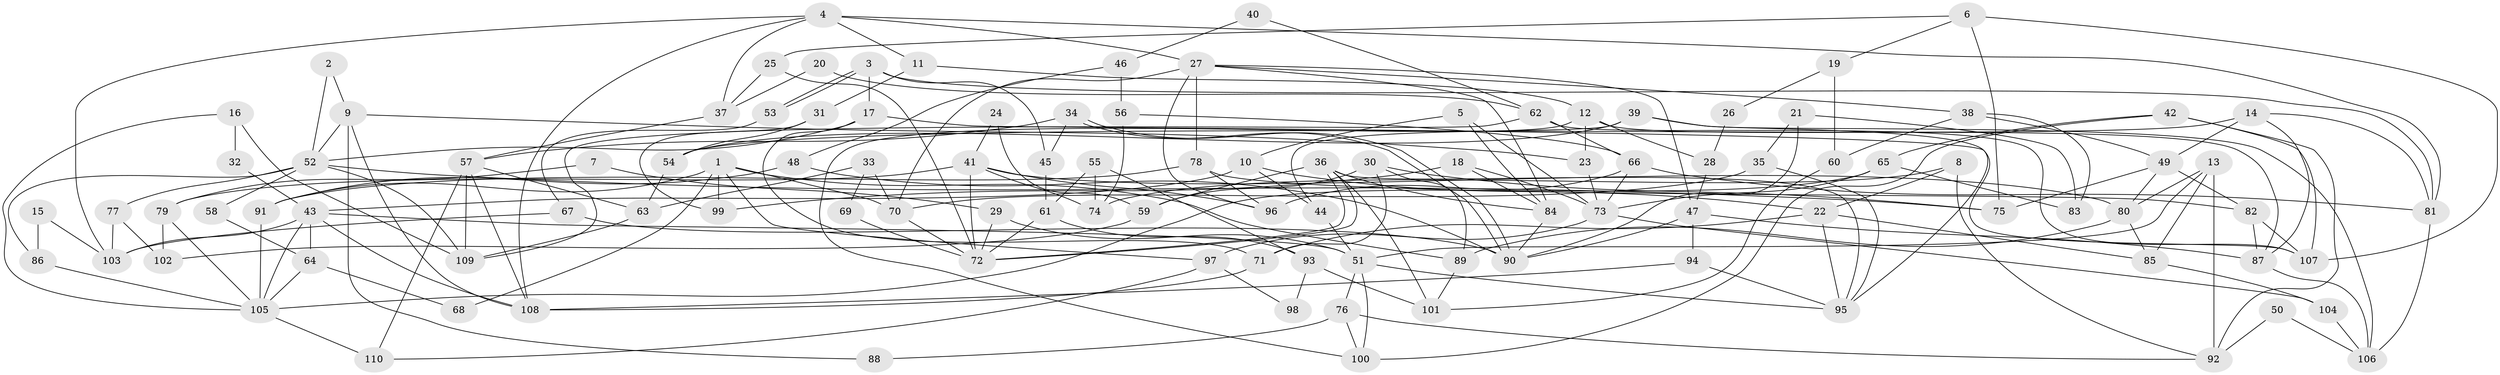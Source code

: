 // coarse degree distribution, {10: 0.03636363636363636, 5: 0.18181818181818182, 4: 0.18181818181818182, 9: 0.03636363636363636, 8: 0.07272727272727272, 6: 0.10909090909090909, 12: 0.01818181818181818, 2: 0.12727272727272726, 3: 0.18181818181818182, 11: 0.01818181818181818, 14: 0.01818181818181818, 7: 0.01818181818181818}
// Generated by graph-tools (version 1.1) at 2025/51/03/04/25 22:51:17]
// undirected, 110 vertices, 220 edges
graph export_dot {
  node [color=gray90,style=filled];
  1;
  2;
  3;
  4;
  5;
  6;
  7;
  8;
  9;
  10;
  11;
  12;
  13;
  14;
  15;
  16;
  17;
  18;
  19;
  20;
  21;
  22;
  23;
  24;
  25;
  26;
  27;
  28;
  29;
  30;
  31;
  32;
  33;
  34;
  35;
  36;
  37;
  38;
  39;
  40;
  41;
  42;
  43;
  44;
  45;
  46;
  47;
  48;
  49;
  50;
  51;
  52;
  53;
  54;
  55;
  56;
  57;
  58;
  59;
  60;
  61;
  62;
  63;
  64;
  65;
  66;
  67;
  68;
  69;
  70;
  71;
  72;
  73;
  74;
  75;
  76;
  77;
  78;
  79;
  80;
  81;
  82;
  83;
  84;
  85;
  86;
  87;
  88;
  89;
  90;
  91;
  92;
  93;
  94;
  95;
  96;
  97;
  98;
  99;
  100;
  101;
  102;
  103;
  104;
  105;
  106;
  107;
  108;
  109;
  110;
  1 -- 89;
  1 -- 91;
  1 -- 68;
  1 -- 70;
  1 -- 97;
  1 -- 99;
  2 -- 52;
  2 -- 9;
  3 -- 81;
  3 -- 53;
  3 -- 53;
  3 -- 17;
  3 -- 45;
  4 -- 37;
  4 -- 27;
  4 -- 11;
  4 -- 81;
  4 -- 103;
  4 -- 108;
  5 -- 84;
  5 -- 73;
  5 -- 10;
  6 -- 107;
  6 -- 75;
  6 -- 19;
  6 -- 25;
  7 -- 29;
  7 -- 79;
  8 -- 92;
  8 -- 22;
  8 -- 74;
  9 -- 23;
  9 -- 52;
  9 -- 88;
  9 -- 108;
  10 -- 22;
  10 -- 43;
  10 -- 44;
  11 -- 31;
  11 -- 12;
  12 -- 100;
  12 -- 23;
  12 -- 28;
  12 -- 87;
  13 -- 80;
  13 -- 51;
  13 -- 85;
  13 -- 92;
  14 -- 87;
  14 -- 81;
  14 -- 49;
  14 -- 54;
  15 -- 86;
  15 -- 103;
  16 -- 105;
  16 -- 109;
  16 -- 32;
  17 -- 71;
  17 -- 52;
  17 -- 107;
  18 -- 73;
  18 -- 84;
  18 -- 99;
  19 -- 60;
  19 -- 26;
  20 -- 37;
  20 -- 62;
  21 -- 90;
  21 -- 35;
  21 -- 83;
  22 -- 85;
  22 -- 95;
  22 -- 71;
  23 -- 73;
  24 -- 59;
  24 -- 41;
  25 -- 72;
  25 -- 37;
  26 -- 28;
  27 -- 47;
  27 -- 78;
  27 -- 38;
  27 -- 70;
  27 -- 84;
  27 -- 96;
  28 -- 47;
  29 -- 51;
  29 -- 72;
  30 -- 75;
  30 -- 71;
  30 -- 59;
  30 -- 89;
  31 -- 54;
  31 -- 99;
  32 -- 43;
  33 -- 63;
  33 -- 70;
  33 -- 69;
  34 -- 90;
  34 -- 90;
  34 -- 57;
  34 -- 45;
  35 -- 95;
  35 -- 70;
  36 -- 72;
  36 -- 72;
  36 -- 84;
  36 -- 59;
  36 -- 95;
  36 -- 101;
  37 -- 57;
  38 -- 83;
  38 -- 49;
  38 -- 60;
  39 -- 95;
  39 -- 106;
  39 -- 44;
  39 -- 54;
  40 -- 62;
  40 -- 46;
  41 -- 74;
  41 -- 72;
  41 -- 79;
  41 -- 80;
  41 -- 96;
  42 -- 107;
  42 -- 100;
  42 -- 65;
  42 -- 92;
  43 -- 108;
  43 -- 51;
  43 -- 64;
  43 -- 103;
  43 -- 105;
  44 -- 51;
  45 -- 61;
  46 -- 56;
  46 -- 48;
  47 -- 87;
  47 -- 94;
  47 -- 90;
  48 -- 90;
  48 -- 91;
  49 -- 75;
  49 -- 80;
  49 -- 82;
  50 -- 92;
  50 -- 106;
  51 -- 76;
  51 -- 95;
  51 -- 100;
  52 -- 77;
  52 -- 58;
  52 -- 75;
  52 -- 86;
  52 -- 109;
  53 -- 67;
  54 -- 63;
  55 -- 61;
  55 -- 93;
  55 -- 74;
  56 -- 74;
  56 -- 66;
  57 -- 108;
  57 -- 109;
  57 -- 63;
  57 -- 110;
  58 -- 64;
  59 -- 102;
  60 -- 101;
  61 -- 72;
  61 -- 93;
  62 -- 66;
  62 -- 109;
  62 -- 107;
  63 -- 109;
  64 -- 105;
  64 -- 68;
  65 -- 73;
  65 -- 83;
  65 -- 105;
  66 -- 96;
  66 -- 73;
  66 -- 81;
  67 -- 90;
  67 -- 103;
  69 -- 72;
  70 -- 72;
  71 -- 108;
  73 -- 97;
  73 -- 104;
  76 -- 92;
  76 -- 88;
  76 -- 100;
  77 -- 103;
  77 -- 102;
  78 -- 82;
  78 -- 96;
  78 -- 91;
  79 -- 105;
  79 -- 102;
  80 -- 85;
  80 -- 89;
  81 -- 106;
  82 -- 107;
  82 -- 87;
  84 -- 90;
  85 -- 104;
  86 -- 105;
  87 -- 106;
  89 -- 101;
  91 -- 105;
  93 -- 101;
  93 -- 98;
  94 -- 95;
  94 -- 108;
  97 -- 110;
  97 -- 98;
  104 -- 106;
  105 -- 110;
}
